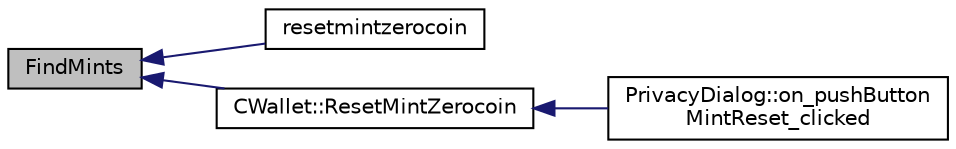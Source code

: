 digraph "FindMints"
{
  edge [fontname="Helvetica",fontsize="10",labelfontname="Helvetica",labelfontsize="10"];
  node [fontname="Helvetica",fontsize="10",shape=record];
  rankdir="LR";
  Node415 [label="FindMints",height=0.2,width=0.4,color="black", fillcolor="grey75", style="filled", fontcolor="black"];
  Node415 -> Node416 [dir="back",color="midnightblue",fontsize="10",style="solid",fontname="Helvetica"];
  Node416 [label="resetmintzerocoin",height=0.2,width=0.4,color="black", fillcolor="white", style="filled",URL="$rpcwallet_8cpp.html#a9336d9bdaa3e1ebb98fb2cc6fdef1d9b"];
  Node415 -> Node417 [dir="back",color="midnightblue",fontsize="10",style="solid",fontname="Helvetica"];
  Node417 [label="CWallet::ResetMintZerocoin",height=0.2,width=0.4,color="black", fillcolor="white", style="filled",URL="$class_c_wallet.html#a48b81fb27683fe4693a7385909dcd391"];
  Node417 -> Node418 [dir="back",color="midnightblue",fontsize="10",style="solid",fontname="Helvetica"];
  Node418 [label="PrivacyDialog::on_pushButton\lMintReset_clicked",height=0.2,width=0.4,color="black", fillcolor="white", style="filled",URL="$class_privacy_dialog.html#a1a50924516087ce5810b2b2831567a31"];
}
